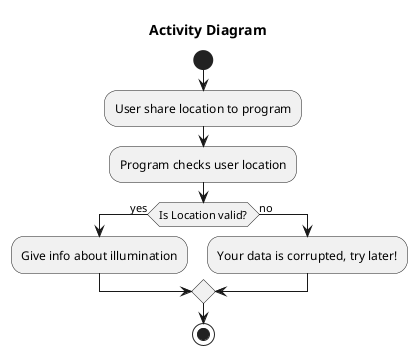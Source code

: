 @startuml

title Activity Diagram 

start

:User share location to program; 
:Program checks user location;

if (Is Location valid?) then (yes)
  :Give info about illumination;
else (no)
  :Your data is corrupted, try later!;
endif

stop

@enduml
